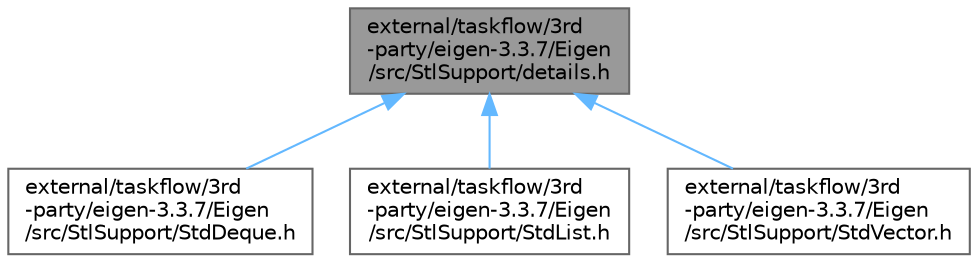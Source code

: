 digraph "external/taskflow/3rd-party/eigen-3.3.7/Eigen/src/StlSupport/details.h"
{
 // LATEX_PDF_SIZE
  bgcolor="transparent";
  edge [fontname=Helvetica,fontsize=10,labelfontname=Helvetica,labelfontsize=10];
  node [fontname=Helvetica,fontsize=10,shape=box,height=0.2,width=0.4];
  Node1 [id="Node000001",label="external/taskflow/3rd\l-party/eigen-3.3.7/Eigen\l/src/StlSupport/details.h",height=0.2,width=0.4,color="gray40", fillcolor="grey60", style="filled", fontcolor="black",tooltip=" "];
  Node1 -> Node2 [id="edge1_Node000001_Node000002",dir="back",color="steelblue1",style="solid",tooltip=" "];
  Node2 [id="Node000002",label="external/taskflow/3rd\l-party/eigen-3.3.7/Eigen\l/src/StlSupport/StdDeque.h",height=0.2,width=0.4,color="grey40", fillcolor="white", style="filled",URL="$_std_deque_8h.html",tooltip=" "];
  Node1 -> Node3 [id="edge2_Node000001_Node000003",dir="back",color="steelblue1",style="solid",tooltip=" "];
  Node3 [id="Node000003",label="external/taskflow/3rd\l-party/eigen-3.3.7/Eigen\l/src/StlSupport/StdList.h",height=0.2,width=0.4,color="grey40", fillcolor="white", style="filled",URL="$_std_list_8h.html",tooltip=" "];
  Node1 -> Node4 [id="edge3_Node000001_Node000004",dir="back",color="steelblue1",style="solid",tooltip=" "];
  Node4 [id="Node000004",label="external/taskflow/3rd\l-party/eigen-3.3.7/Eigen\l/src/StlSupport/StdVector.h",height=0.2,width=0.4,color="grey40", fillcolor="white", style="filled",URL="$_std_vector_8h.html",tooltip=" "];
}
